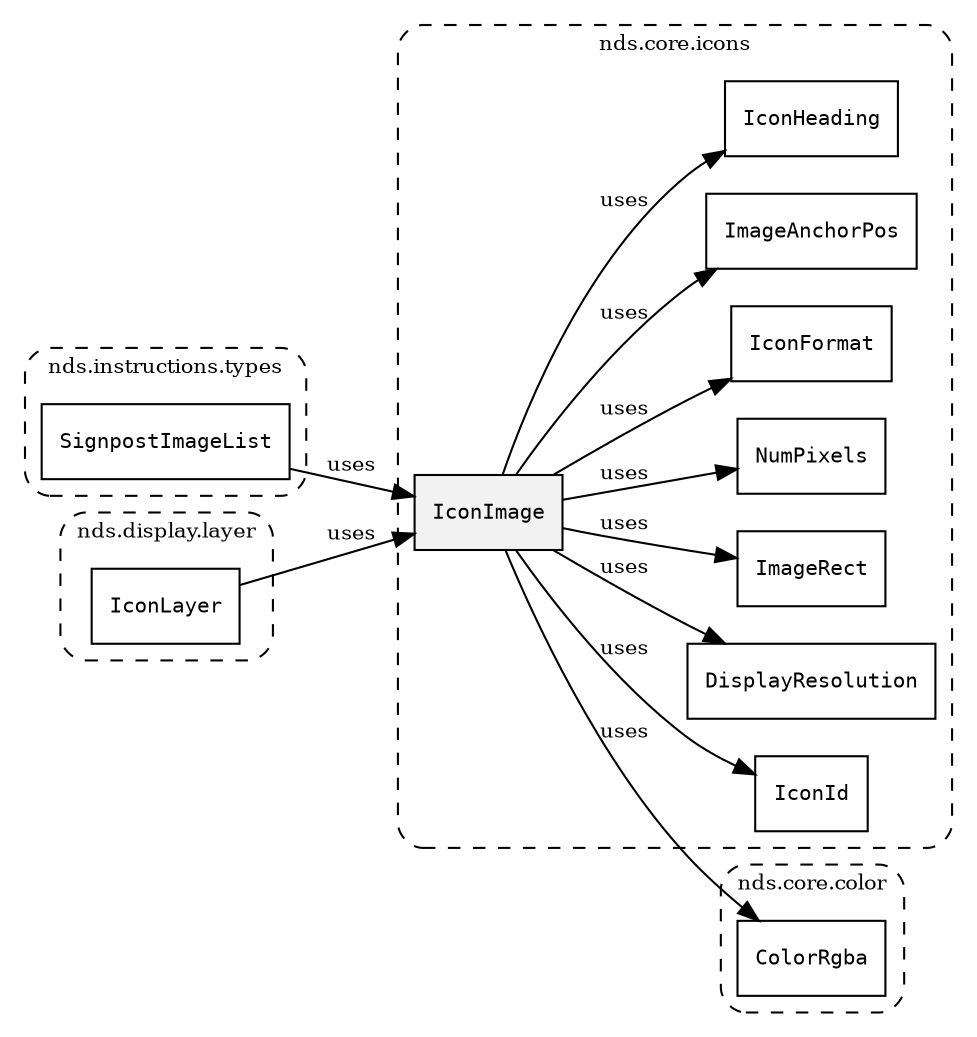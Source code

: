 /**
 * This dot file creates symbol collaboration diagram for IconImage.
 */
digraph ZSERIO
{
    node [shape=box, fontsize=10];
    rankdir="LR";
    fontsize=10;
    tooltip="IconImage collaboration diagram";

    subgraph "cluster_nds.core.icons"
    {
        style="dashed, rounded";
        label="nds.core.icons";
        tooltip="Package nds.core.icons";
        href="../../../content/packages/nds.core.icons.html#Package-nds-core-icons";
        target="_parent";

        "IconImage" [style="filled", fillcolor="#0000000D", target="_parent", label=<<font face="monospace"><table align="center" border="0" cellspacing="0" cellpadding="0"><tr><td href="../../../content/packages/nds.core.icons.html#Structure-IconImage" title="Structure defined in nds.core.icons">IconImage</td></tr></table></font>>];
        "IconId" [target="_parent", label=<<font face="monospace"><table align="center" border="0" cellspacing="0" cellpadding="0"><tr><td href="../../../content/packages/nds.core.icons.html#Subtype-IconId" title="Subtype defined in nds.core.icons">IconId</td></tr></table></font>>];
        "DisplayResolution" [target="_parent", label=<<font face="monospace"><table align="center" border="0" cellspacing="0" cellpadding="0"><tr><td href="../../../content/packages/nds.core.icons.html#Subtype-DisplayResolution" title="Subtype defined in nds.core.icons">DisplayResolution</td></tr></table></font>>];
        "ImageRect" [target="_parent", label=<<font face="monospace"><table align="center" border="0" cellspacing="0" cellpadding="0"><tr><td href="../../../content/packages/nds.core.icons.html#Structure-ImageRect" title="Structure defined in nds.core.icons">ImageRect</td></tr></table></font>>];
        "NumPixels" [target="_parent", label=<<font face="monospace"><table align="center" border="0" cellspacing="0" cellpadding="0"><tr><td href="../../../content/packages/nds.core.icons.html#Subtype-NumPixels" title="Subtype defined in nds.core.icons">NumPixels</td></tr></table></font>>];
        "IconFormat" [target="_parent", label=<<font face="monospace"><table align="center" border="0" cellspacing="0" cellpadding="0"><tr><td href="../../../content/packages/nds.core.icons.html#Enum-IconFormat" title="Enum defined in nds.core.icons">IconFormat</td></tr></table></font>>];
        "ImageAnchorPos" [target="_parent", label=<<font face="monospace"><table align="center" border="0" cellspacing="0" cellpadding="0"><tr><td href="../../../content/packages/nds.core.icons.html#Structure-ImageAnchorPos" title="Structure defined in nds.core.icons">ImageAnchorPos</td></tr></table></font>>];
        "IconHeading" [target="_parent", label=<<font face="monospace"><table align="center" border="0" cellspacing="0" cellpadding="0"><tr><td href="../../../content/packages/nds.core.icons.html#Subtype-IconHeading" title="Subtype defined in nds.core.icons">IconHeading</td></tr></table></font>>];
    }

    subgraph "cluster_nds.core.color"
    {
        style="dashed, rounded";
        label="nds.core.color";
        tooltip="Package nds.core.color";
        href="../../../content/packages/nds.core.color.html#Package-nds-core-color";
        target="_parent";

        "ColorRgba" [target="_parent", label=<<font face="monospace"><table align="center" border="0" cellspacing="0" cellpadding="0"><tr><td href="../../../content/packages/nds.core.color.html#Structure-ColorRgba" title="Structure defined in nds.core.color">ColorRgba</td></tr></table></font>>];
    }

    subgraph "cluster_nds.instructions.types"
    {
        style="dashed, rounded";
        label="nds.instructions.types";
        tooltip="Package nds.instructions.types";
        href="../../../content/packages/nds.instructions.types.html#Package-nds-instructions-types";
        target="_parent";

        "SignpostImageList" [target="_parent", label=<<font face="monospace"><table align="center" border="0" cellspacing="0" cellpadding="0"><tr><td href="../../../content/packages/nds.instructions.types.html#Structure-SignpostImageList" title="Structure defined in nds.instructions.types">SignpostImageList</td></tr></table></font>>];
    }

    subgraph "cluster_nds.display.layer"
    {
        style="dashed, rounded";
        label="nds.display.layer";
        tooltip="Package nds.display.layer";
        href="../../../content/packages/nds.display.layer.html#Package-nds-display-layer";
        target="_parent";

        "IconLayer" [target="_parent", label=<<font face="monospace"><table align="center" border="0" cellspacing="0" cellpadding="0"><tr><td href="../../../content/packages/nds.display.layer.html#Structure-IconLayer" title="Structure defined in nds.display.layer">IconLayer</td></tr></table></font>>];
    }

    "IconImage" -> "IconId" [label="uses", fontsize=10];
    "IconImage" -> "DisplayResolution" [label="uses", fontsize=10];
    "IconImage" -> "ImageRect" [label="uses", fontsize=10];
    "IconImage" -> "ColorRgba" [label="uses", fontsize=10];
    "IconImage" -> "NumPixels" [label="uses", fontsize=10];
    "IconImage" -> "IconFormat" [label="uses", fontsize=10];
    "IconImage" -> "ImageAnchorPos" [label="uses", fontsize=10];
    "IconImage" -> "IconHeading" [label="uses", fontsize=10];
    "SignpostImageList" -> "IconImage" [label="uses", fontsize=10];
    "IconLayer" -> "IconImage" [label="uses", fontsize=10];
}
